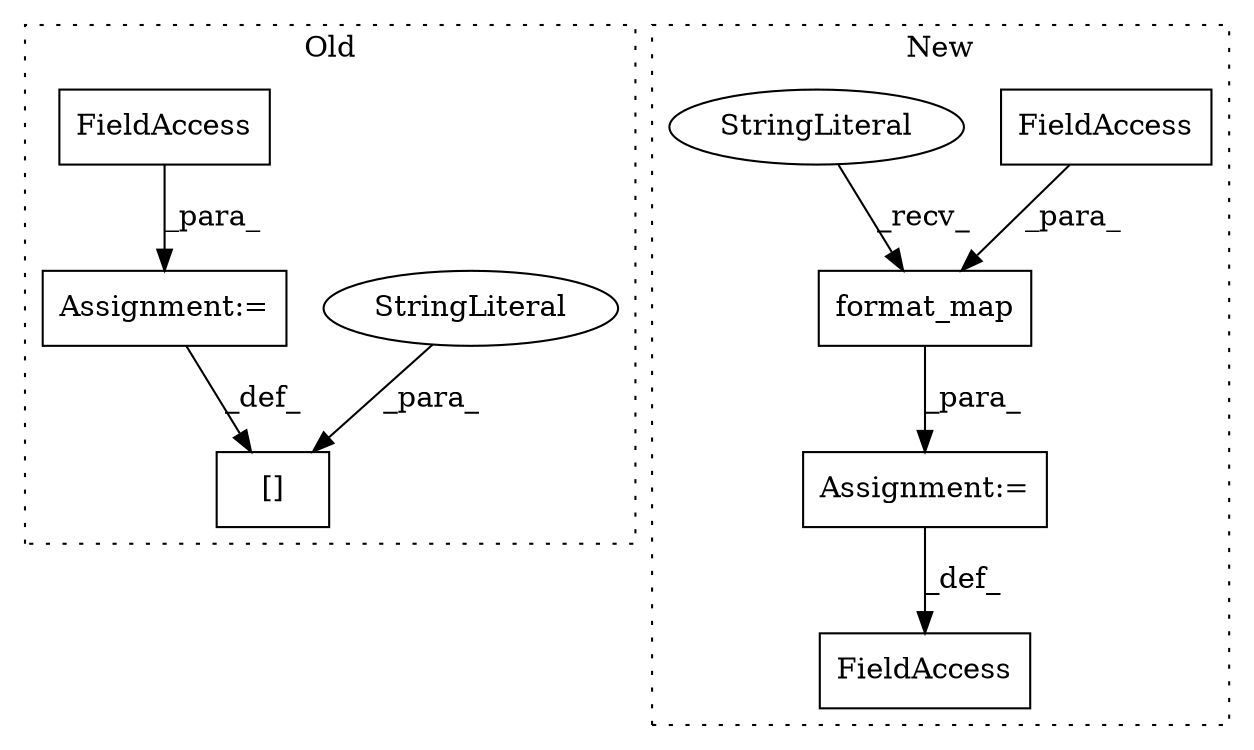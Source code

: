 digraph G {
subgraph cluster0 {
1 [label="[]" a="2" s="3624,3649" l="16,1" shape="box"];
6 [label="StringLiteral" a="45" s="3640" l="9" shape="ellipse"];
7 [label="Assignment:=" a="7" s="3650" l="1" shape="box"];
8 [label="FieldAccess" a="22" s="3651" l="7" shape="box"];
label = "Old";
style="dotted";
}
subgraph cluster1 {
2 [label="format_map" a="32" s="3322,3345" l="11,1" shape="box"];
3 [label="Assignment:=" a="7" s="3250" l="1" shape="box"];
4 [label="FieldAccess" a="22" s="3333" l="12" shape="box"];
5 [label="FieldAccess" a="22" s="3240" l="10" shape="box"];
9 [label="StringLiteral" a="45" s="3251" l="70" shape="ellipse"];
label = "New";
style="dotted";
}
2 -> 3 [label="_para_"];
3 -> 5 [label="_def_"];
4 -> 2 [label="_para_"];
6 -> 1 [label="_para_"];
7 -> 1 [label="_def_"];
8 -> 7 [label="_para_"];
9 -> 2 [label="_recv_"];
}